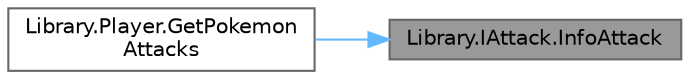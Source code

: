 digraph "Library.IAttack.InfoAttack"
{
 // INTERACTIVE_SVG=YES
 // LATEX_PDF_SIZE
  bgcolor="transparent";
  edge [fontname=Helvetica,fontsize=10,labelfontname=Helvetica,labelfontsize=10];
  node [fontname=Helvetica,fontsize=10,shape=box,height=0.2,width=0.4];
  rankdir="RL";
  Node1 [id="Node000001",label="Library.IAttack.InfoAttack",height=0.2,width=0.4,color="gray40", fillcolor="grey60", style="filled", fontcolor="black",tooltip="Genera una descripción del ataque."];
  Node1 -> Node2 [id="edge1_Node000001_Node000002",dir="back",color="steelblue1",style="solid",tooltip=" "];
  Node2 [id="Node000002",label="Library.Player.GetPokemon\lAttacks",height=0.2,width=0.4,color="grey40", fillcolor="white", style="filled",URL="$classLibrary_1_1Player.html#a77e9a764b7c44e1b9e27c732038a7ded",tooltip="Devuelve un string con los nombres de todos los ataques del pokemon activo."];
}
